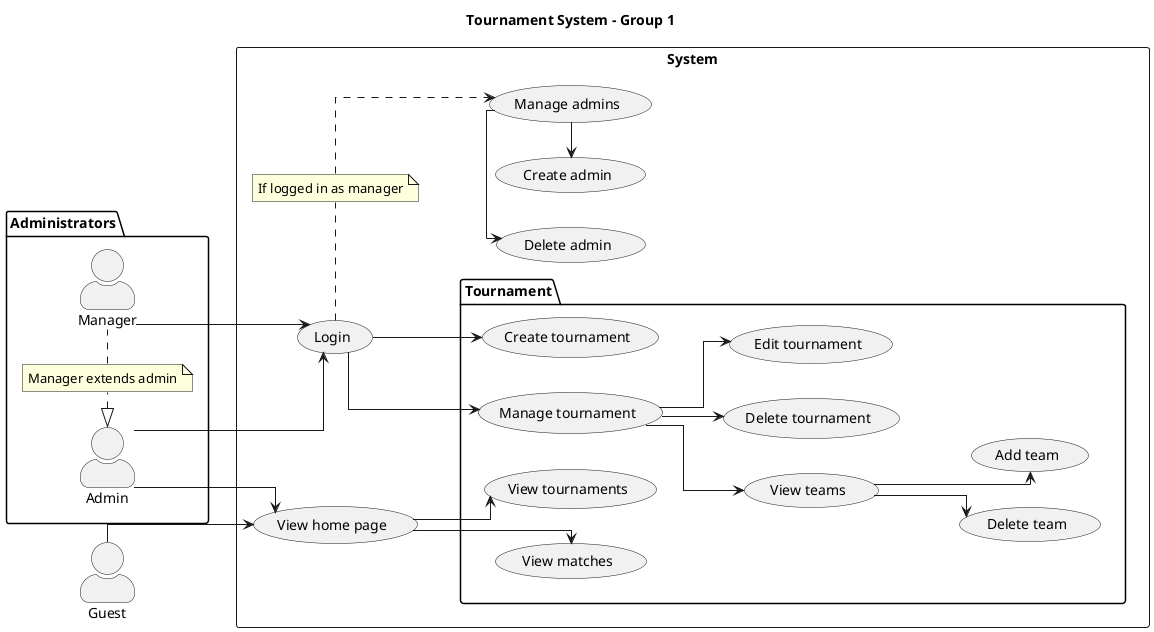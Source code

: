@startuml Tournament System
title Tournament System - Group 1 

skinparam actorStyle awesome
skinparam linetype ortho

package Administrators {
    actor Manager as mgr
    actor Admin as adm

    note "Manager extends admin" as MgrNote
    mgr .l. MgrNote
    MgrNote .l.|> adm
}

actor Guest

left to right direction
rectangle System {
    usecase "Login" as SysLogin
    usecase "Manage admins" as SysMngAdm
    
        usecase "Create admin" as SysCrtAdm
        usecase "Delete admin" as SysDelAdm
    
    usecase "View home page" as HomeView
    
    package Tournament {
        usecase "Manage tournament" as MngTou
        usecase "Create tournament" as TouCreateT
        together {
            usecase "Edit tournament" as TouEdit
            usecase "Delete tournament" as TouDelete
            usecase "View teams" as TeamView
        }
        together {
            usecase "Add team" as TeamAdd
            usecase "Delete team" as TeamDel
        }
        together {
            usecase "View tournaments" as TouVtou
            usecase "View matches" as TouVmatch
        }
    }

    note "If logged in as manager" as SysCrtAdmNote
    SysLogin .r. SysCrtAdmNote
    SysCrtAdmNote ..> SysMngAdm
}

mgr --> SysLogin

adm --> SysLogin
adm --> HomeView

Guest --> HomeView

SysLogin --> MngTou
SysLogin --> TouCreateT

SysMngAdm -l--> SysCrtAdm
SysMngAdm -l--> SysDelAdm

MngTou --> TouEdit
MngTou --> TouDelete
MngTou --> TeamView

TeamView --> TeamAdd
TeamView --> TeamDel

HomeView --> TouVtou
HomeView --> TouVmatch

@enduml